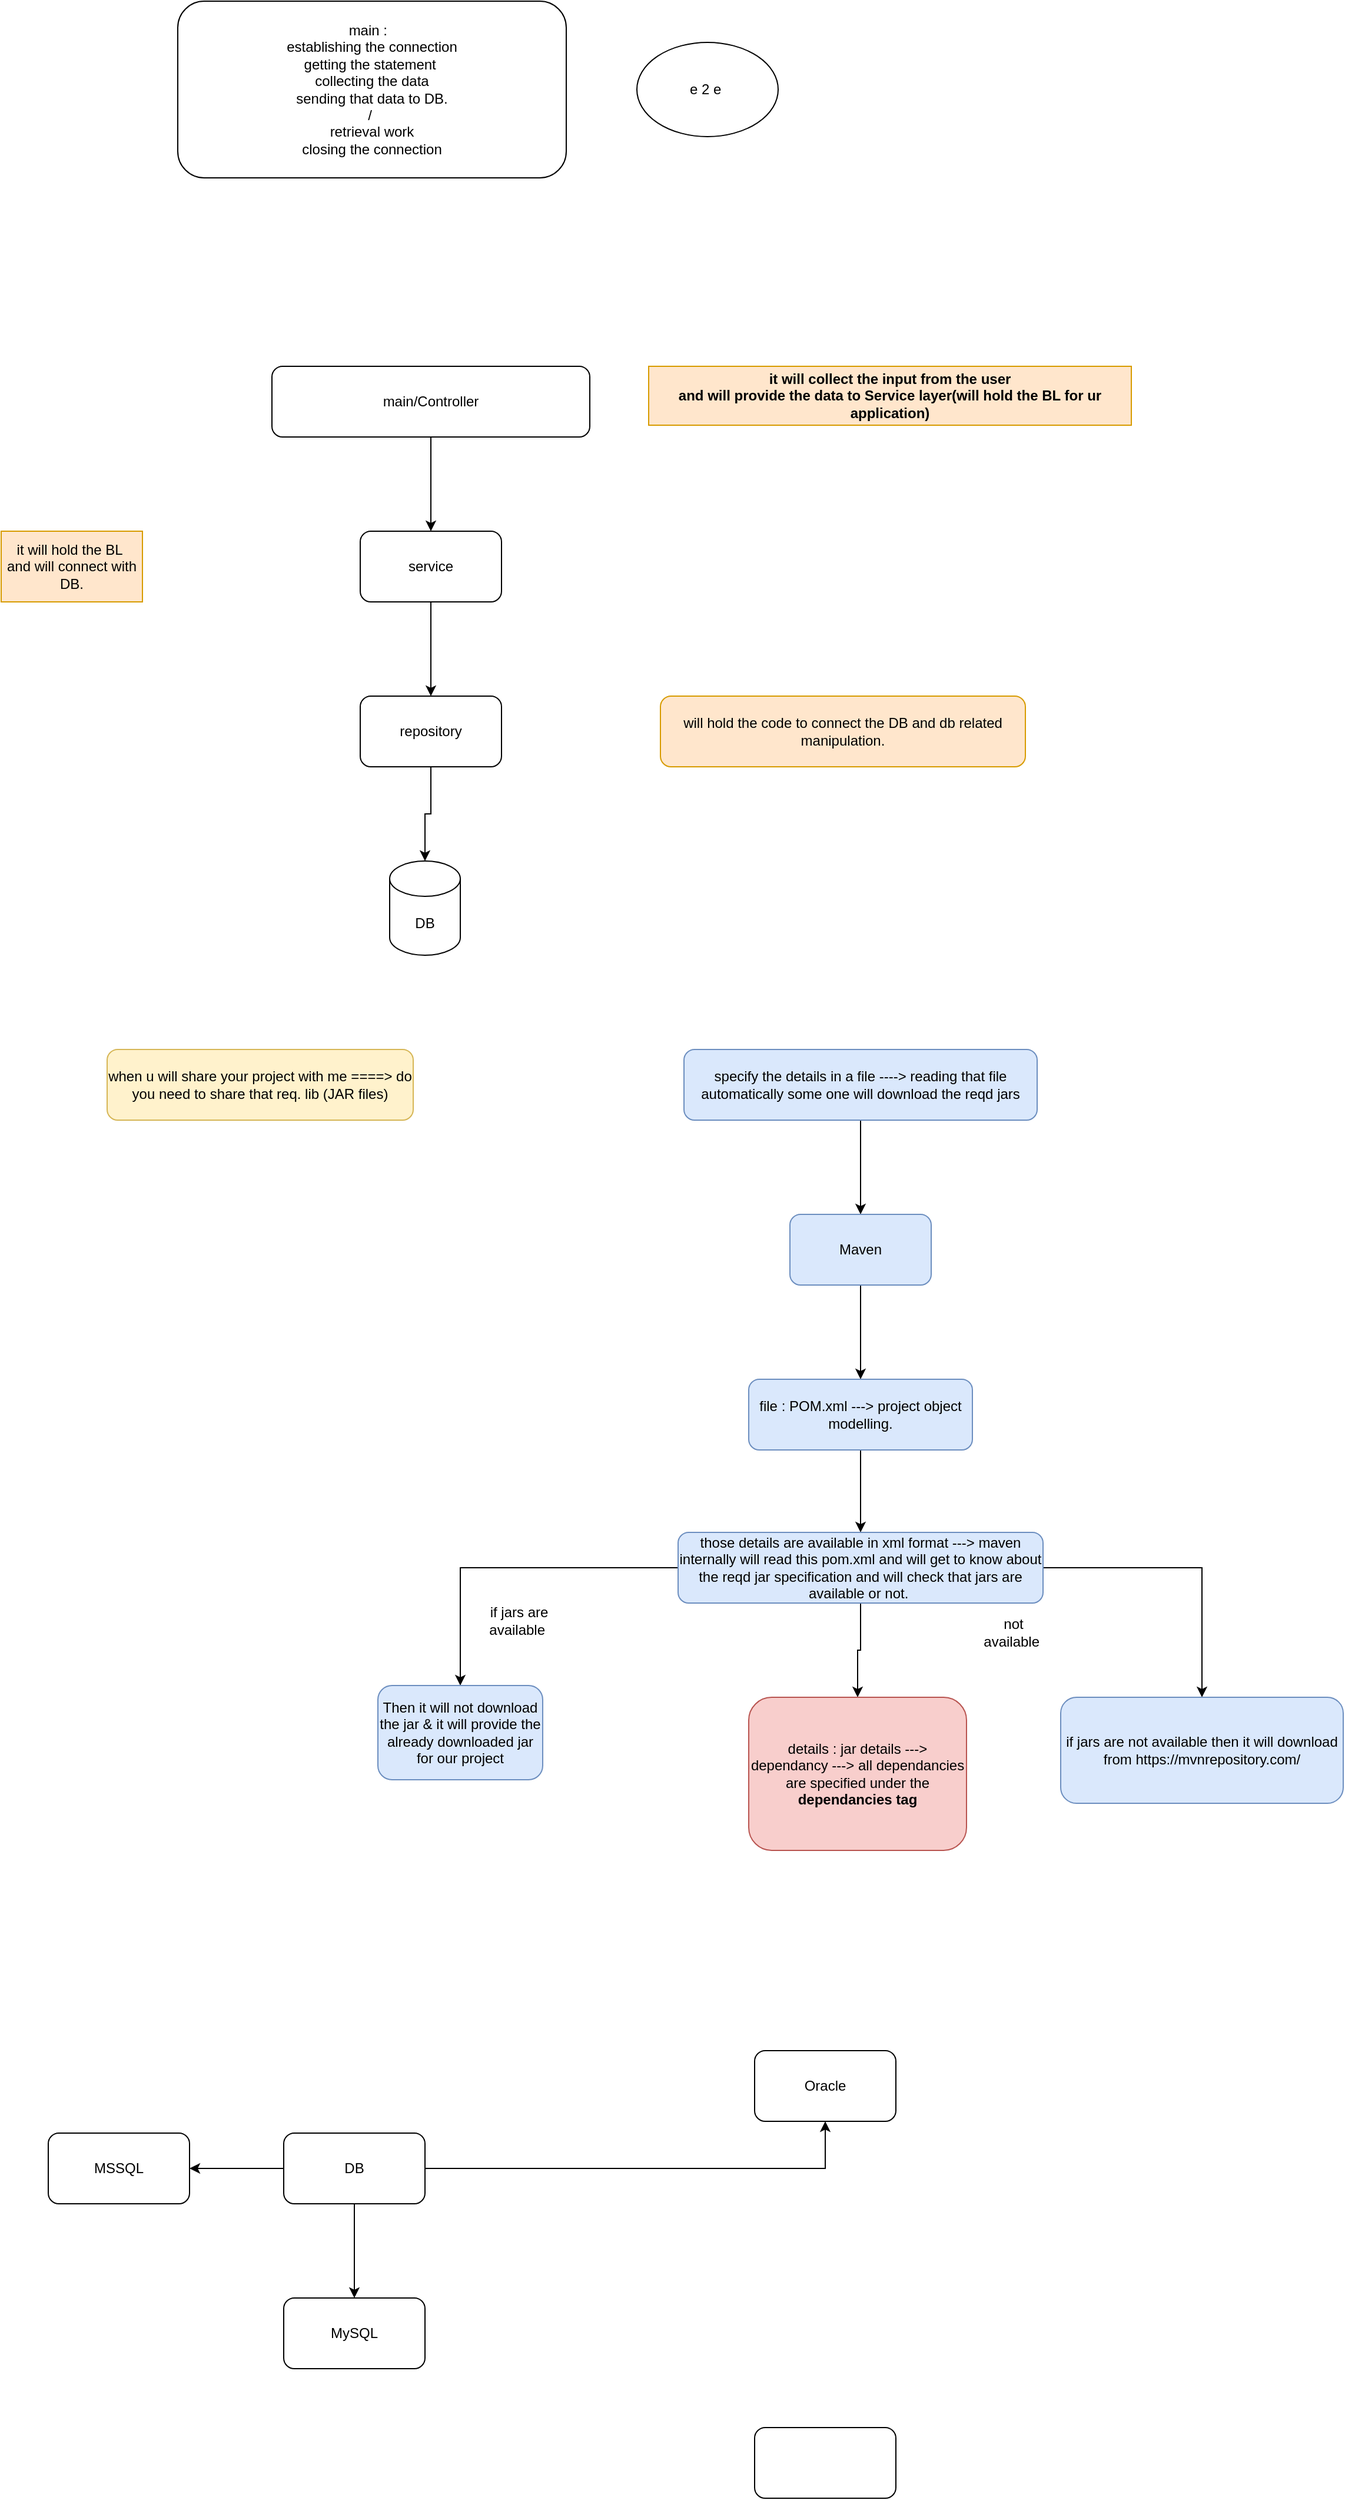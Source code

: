 <mxfile version="17.4.5" type="github" pages="3">
  <diagram id="zI5ggaKjYQIlz0j1a0CY" name="Page-1">
    <mxGraphModel dx="1422" dy="786" grid="1" gridSize="10" guides="1" tooltips="1" connect="1" arrows="1" fold="1" page="1" pageScale="1" pageWidth="850" pageHeight="1100" math="0" shadow="0">
      <root>
        <mxCell id="0" />
        <mxCell id="1" parent="0" />
        <mxCell id="7WwlnYM1GJWEvAJwX8uH-1" value="main :&amp;nbsp;&amp;nbsp;&lt;br&gt;establishing the connection&lt;br&gt;getting the statement&amp;nbsp;&lt;br&gt;collecting the data&lt;br&gt;sending that data to DB.&lt;br&gt;/&amp;nbsp;&lt;br&gt;retrieval work&lt;br&gt;closing the connection" style="rounded=1;whiteSpace=wrap;html=1;" parent="1" vertex="1">
          <mxGeometry x="170" y="50" width="330" height="150" as="geometry" />
        </mxCell>
        <mxCell id="7WwlnYM1GJWEvAJwX8uH-2" value="e 2 e&amp;nbsp;" style="ellipse;whiteSpace=wrap;html=1;" parent="1" vertex="1">
          <mxGeometry x="560" y="85" width="120" height="80" as="geometry" />
        </mxCell>
        <mxCell id="7WwlnYM1GJWEvAJwX8uH-5" value="" style="edgeStyle=orthogonalEdgeStyle;rounded=0;orthogonalLoop=1;jettySize=auto;html=1;" parent="1" source="7WwlnYM1GJWEvAJwX8uH-3" target="7WwlnYM1GJWEvAJwX8uH-4" edge="1">
          <mxGeometry relative="1" as="geometry" />
        </mxCell>
        <mxCell id="7WwlnYM1GJWEvAJwX8uH-3" value="main/Controller" style="rounded=1;whiteSpace=wrap;html=1;" parent="1" vertex="1">
          <mxGeometry x="250" y="360" width="270" height="60" as="geometry" />
        </mxCell>
        <mxCell id="7WwlnYM1GJWEvAJwX8uH-7" value="" style="edgeStyle=orthogonalEdgeStyle;rounded=0;orthogonalLoop=1;jettySize=auto;html=1;" parent="1" source="7WwlnYM1GJWEvAJwX8uH-4" target="7WwlnYM1GJWEvAJwX8uH-6" edge="1">
          <mxGeometry relative="1" as="geometry" />
        </mxCell>
        <mxCell id="7WwlnYM1GJWEvAJwX8uH-4" value="service" style="whiteSpace=wrap;html=1;rounded=1;" parent="1" vertex="1">
          <mxGeometry x="325" y="500" width="120" height="60" as="geometry" />
        </mxCell>
        <mxCell id="7WwlnYM1GJWEvAJwX8uH-9" style="edgeStyle=orthogonalEdgeStyle;rounded=0;orthogonalLoop=1;jettySize=auto;html=1;entryX=0.5;entryY=0;entryDx=0;entryDy=0;entryPerimeter=0;" parent="1" source="7WwlnYM1GJWEvAJwX8uH-6" target="7WwlnYM1GJWEvAJwX8uH-8" edge="1">
          <mxGeometry relative="1" as="geometry" />
        </mxCell>
        <mxCell id="7WwlnYM1GJWEvAJwX8uH-6" value="repository" style="whiteSpace=wrap;html=1;rounded=1;" parent="1" vertex="1">
          <mxGeometry x="325" y="640" width="120" height="60" as="geometry" />
        </mxCell>
        <mxCell id="7WwlnYM1GJWEvAJwX8uH-8" value="DB" style="shape=cylinder3;whiteSpace=wrap;html=1;boundedLbl=1;backgroundOutline=1;size=15;" parent="1" vertex="1">
          <mxGeometry x="350" y="780" width="60" height="80" as="geometry" />
        </mxCell>
        <mxCell id="7WwlnYM1GJWEvAJwX8uH-11" value="it will collect the input from the user&lt;br&gt;and will provide the data to Service layer(will hold the BL for ur application)" style="rounded=0;whiteSpace=wrap;html=1;fontStyle=1;fillColor=#ffe6cc;strokeColor=#d79b00;" parent="1" vertex="1">
          <mxGeometry x="570" y="360" width="410" height="50" as="geometry" />
        </mxCell>
        <mxCell id="7WwlnYM1GJWEvAJwX8uH-12" value="it will hold the BL&amp;nbsp;&lt;br&gt;and will connect with DB." style="rounded=0;whiteSpace=wrap;html=1;fillColor=#ffe6cc;strokeColor=#d79b00;" parent="1" vertex="1">
          <mxGeometry x="20" y="500" width="120" height="60" as="geometry" />
        </mxCell>
        <mxCell id="7WwlnYM1GJWEvAJwX8uH-13" value="will hold the code to connect the DB and db related manipulation." style="rounded=1;whiteSpace=wrap;html=1;fillColor=#ffe6cc;strokeColor=#d79b00;" parent="1" vertex="1">
          <mxGeometry x="580" y="640" width="310" height="60" as="geometry" />
        </mxCell>
        <mxCell id="7WwlnYM1GJWEvAJwX8uH-14" value="when u will share your project with me ====&amp;gt; do you need to share that req. lib (JAR files)&lt;br&gt;" style="rounded=1;whiteSpace=wrap;html=1;fillColor=#fff2cc;strokeColor=#d6b656;" parent="1" vertex="1">
          <mxGeometry x="110" y="940" width="260" height="60" as="geometry" />
        </mxCell>
        <mxCell id="7WwlnYM1GJWEvAJwX8uH-17" value="" style="edgeStyle=orthogonalEdgeStyle;rounded=0;orthogonalLoop=1;jettySize=auto;html=1;" parent="1" source="7WwlnYM1GJWEvAJwX8uH-15" target="7WwlnYM1GJWEvAJwX8uH-16" edge="1">
          <mxGeometry relative="1" as="geometry" />
        </mxCell>
        <mxCell id="7WwlnYM1GJWEvAJwX8uH-15" value="specify the details in a file ----&amp;gt; reading that file automatically some one will download the reqd jars" style="rounded=1;whiteSpace=wrap;html=1;fillColor=#dae8fc;strokeColor=#6c8ebf;" parent="1" vertex="1">
          <mxGeometry x="600" y="940" width="300" height="60" as="geometry" />
        </mxCell>
        <mxCell id="7WwlnYM1GJWEvAJwX8uH-19" value="" style="edgeStyle=orthogonalEdgeStyle;rounded=0;orthogonalLoop=1;jettySize=auto;html=1;" parent="1" source="7WwlnYM1GJWEvAJwX8uH-16" target="7WwlnYM1GJWEvAJwX8uH-18" edge="1">
          <mxGeometry relative="1" as="geometry" />
        </mxCell>
        <mxCell id="7WwlnYM1GJWEvAJwX8uH-16" value="Maven" style="whiteSpace=wrap;html=1;fillColor=#dae8fc;strokeColor=#6c8ebf;rounded=1;" parent="1" vertex="1">
          <mxGeometry x="690" y="1080" width="120" height="60" as="geometry" />
        </mxCell>
        <mxCell id="7WwlnYM1GJWEvAJwX8uH-21" value="" style="edgeStyle=orthogonalEdgeStyle;rounded=0;orthogonalLoop=1;jettySize=auto;html=1;" parent="1" source="7WwlnYM1GJWEvAJwX8uH-18" target="7WwlnYM1GJWEvAJwX8uH-20" edge="1">
          <mxGeometry relative="1" as="geometry" />
        </mxCell>
        <mxCell id="7WwlnYM1GJWEvAJwX8uH-18" value="file : POM.xml ---&amp;gt; project object modelling." style="whiteSpace=wrap;html=1;fillColor=#dae8fc;strokeColor=#6c8ebf;rounded=1;" parent="1" vertex="1">
          <mxGeometry x="655" y="1220" width="190" height="60" as="geometry" />
        </mxCell>
        <mxCell id="7WwlnYM1GJWEvAJwX8uH-23" value="" style="edgeStyle=orthogonalEdgeStyle;rounded=0;orthogonalLoop=1;jettySize=auto;html=1;" parent="1" source="7WwlnYM1GJWEvAJwX8uH-20" target="7WwlnYM1GJWEvAJwX8uH-22" edge="1">
          <mxGeometry relative="1" as="geometry" />
        </mxCell>
        <mxCell id="7WwlnYM1GJWEvAJwX8uH-27" value="" style="edgeStyle=orthogonalEdgeStyle;rounded=0;orthogonalLoop=1;jettySize=auto;html=1;" parent="1" source="7WwlnYM1GJWEvAJwX8uH-20" target="7WwlnYM1GJWEvAJwX8uH-26" edge="1">
          <mxGeometry relative="1" as="geometry" />
        </mxCell>
        <mxCell id="7WwlnYM1GJWEvAJwX8uH-29" value="" style="edgeStyle=orthogonalEdgeStyle;rounded=0;orthogonalLoop=1;jettySize=auto;html=1;" parent="1" source="7WwlnYM1GJWEvAJwX8uH-20" target="7WwlnYM1GJWEvAJwX8uH-28" edge="1">
          <mxGeometry relative="1" as="geometry" />
        </mxCell>
        <mxCell id="7WwlnYM1GJWEvAJwX8uH-20" value="those details are available in xml format ---&amp;gt; maven internally will read this pom.xml and will get to know about the reqd jar specification and will check that jars are available or not.&amp;nbsp;" style="whiteSpace=wrap;html=1;fillColor=#dae8fc;strokeColor=#6c8ebf;rounded=1;" parent="1" vertex="1">
          <mxGeometry x="595" y="1350" width="310" height="60" as="geometry" />
        </mxCell>
        <mxCell id="7WwlnYM1GJWEvAJwX8uH-22" value="Then it will not download the jar &amp;amp; it will provide the already downloaded jar for our project" style="whiteSpace=wrap;html=1;fillColor=#dae8fc;strokeColor=#6c8ebf;rounded=1;" parent="1" vertex="1">
          <mxGeometry x="340" y="1480" width="140" height="80" as="geometry" />
        </mxCell>
        <mxCell id="7WwlnYM1GJWEvAJwX8uH-24" value="if jars are available&amp;nbsp;" style="text;html=1;strokeColor=none;fillColor=none;align=center;verticalAlign=middle;whiteSpace=wrap;rounded=0;" parent="1" vertex="1">
          <mxGeometry x="430" y="1410" width="60" height="30" as="geometry" />
        </mxCell>
        <mxCell id="7WwlnYM1GJWEvAJwX8uH-25" value="not available&amp;nbsp;" style="text;html=1;strokeColor=none;fillColor=none;align=center;verticalAlign=middle;whiteSpace=wrap;rounded=0;" parent="1" vertex="1">
          <mxGeometry x="850" y="1420" width="60" height="30" as="geometry" />
        </mxCell>
        <mxCell id="7WwlnYM1GJWEvAJwX8uH-26" value="if jars are not available then it will download from&amp;nbsp;https://mvnrepository.com/&lt;br&gt;" style="whiteSpace=wrap;html=1;fillColor=#dae8fc;strokeColor=#6c8ebf;rounded=1;" parent="1" vertex="1">
          <mxGeometry x="920" y="1490" width="240" height="90" as="geometry" />
        </mxCell>
        <mxCell id="7WwlnYM1GJWEvAJwX8uH-28" value="details : jar details ---&amp;gt; dependancy ---&amp;gt; all dependancies are specified under the &lt;b&gt;dependancies tag&lt;/b&gt;" style="whiteSpace=wrap;html=1;fillColor=#f8cecc;strokeColor=#b85450;rounded=1;" parent="1" vertex="1">
          <mxGeometry x="655" y="1490" width="185" height="130" as="geometry" />
        </mxCell>
        <mxCell id="7WwlnYM1GJWEvAJwX8uH-32" value="" style="edgeStyle=orthogonalEdgeStyle;rounded=0;orthogonalLoop=1;jettySize=auto;html=1;" parent="1" source="7WwlnYM1GJWEvAJwX8uH-30" target="7WwlnYM1GJWEvAJwX8uH-31" edge="1">
          <mxGeometry relative="1" as="geometry" />
        </mxCell>
        <mxCell id="7WwlnYM1GJWEvAJwX8uH-34" value="" style="edgeStyle=orthogonalEdgeStyle;rounded=0;orthogonalLoop=1;jettySize=auto;html=1;" parent="1" source="7WwlnYM1GJWEvAJwX8uH-30" target="7WwlnYM1GJWEvAJwX8uH-33" edge="1">
          <mxGeometry relative="1" as="geometry" />
        </mxCell>
        <mxCell id="7WwlnYM1GJWEvAJwX8uH-36" value="" style="edgeStyle=orthogonalEdgeStyle;rounded=0;orthogonalLoop=1;jettySize=auto;html=1;" parent="1" source="7WwlnYM1GJWEvAJwX8uH-30" target="7WwlnYM1GJWEvAJwX8uH-35" edge="1">
          <mxGeometry relative="1" as="geometry" />
        </mxCell>
        <mxCell id="7WwlnYM1GJWEvAJwX8uH-30" value="DB" style="rounded=1;whiteSpace=wrap;html=1;" parent="1" vertex="1">
          <mxGeometry x="260" y="1860" width="120" height="60" as="geometry" />
        </mxCell>
        <mxCell id="7WwlnYM1GJWEvAJwX8uH-31" value="Oracle" style="whiteSpace=wrap;html=1;rounded=1;" parent="1" vertex="1">
          <mxGeometry x="660" y="1790" width="120" height="60" as="geometry" />
        </mxCell>
        <mxCell id="7WwlnYM1GJWEvAJwX8uH-33" value="MySQL" style="whiteSpace=wrap;html=1;rounded=1;" parent="1" vertex="1">
          <mxGeometry x="260" y="2000" width="120" height="60" as="geometry" />
        </mxCell>
        <mxCell id="7WwlnYM1GJWEvAJwX8uH-35" value="MSSQL" style="whiteSpace=wrap;html=1;rounded=1;" parent="1" vertex="1">
          <mxGeometry x="60" y="1860" width="120" height="60" as="geometry" />
        </mxCell>
        <mxCell id="aRqvyK4Hf8w9qSslgUci-1" value="" style="rounded=1;whiteSpace=wrap;html=1;" vertex="1" parent="1">
          <mxGeometry x="660" y="2110" width="120" height="60" as="geometry" />
        </mxCell>
      </root>
    </mxGraphModel>
  </diagram>
  <diagram id="GkXexAtL-lwZ5EBFtwrU" name="wrapper classes">
    <mxGraphModel dx="2272" dy="1886" grid="1" gridSize="10" guides="1" tooltips="1" connect="1" arrows="1" fold="1" page="1" pageScale="1" pageWidth="850" pageHeight="1100" math="0" shadow="0">
      <root>
        <mxCell id="0" />
        <mxCell id="1" parent="0" />
        <mxCell id="8-5iHIEmA53QddnKKJ-5-32" value="" style="rounded=1;whiteSpace=wrap;html=1;fontSize=18;fillColor=#f5f5f5;fontColor=#333333;strokeColor=#666666;" vertex="1" parent="1">
          <mxGeometry x="-170" y="670" width="830" height="250" as="geometry" />
        </mxCell>
        <mxCell id="8-5iHIEmA53QddnKKJ-5-3" value="" style="edgeStyle=orthogonalEdgeStyle;rounded=0;orthogonalLoop=1;jettySize=auto;html=1;fontSize=18;" edge="1" parent="1" source="8-5iHIEmA53QddnKKJ-5-1" target="8-5iHIEmA53QddnKKJ-5-2">
          <mxGeometry relative="1" as="geometry" />
        </mxCell>
        <mxCell id="8-5iHIEmA53QddnKKJ-5-17" value="" style="edgeStyle=orthogonalEdgeStyle;rounded=0;orthogonalLoop=1;jettySize=auto;html=1;fontSize=18;" edge="1" parent="1" source="8-5iHIEmA53QddnKKJ-5-1" target="8-5iHIEmA53QddnKKJ-5-16">
          <mxGeometry relative="1" as="geometry" />
        </mxCell>
        <mxCell id="8-5iHIEmA53QddnKKJ-5-19" value="" style="edgeStyle=orthogonalEdgeStyle;rounded=0;orthogonalLoop=1;jettySize=auto;html=1;fontSize=18;" edge="1" parent="1" source="8-5iHIEmA53QddnKKJ-5-1" target="8-5iHIEmA53QddnKKJ-5-18">
          <mxGeometry relative="1" as="geometry" />
        </mxCell>
        <mxCell id="8-5iHIEmA53QddnKKJ-5-1" value="Object" style="rounded=1;whiteSpace=wrap;html=1;fontSize=18;" vertex="1" parent="1">
          <mxGeometry x="370" y="70" width="120" height="60" as="geometry" />
        </mxCell>
        <mxCell id="8-5iHIEmA53QddnKKJ-5-5" value="" style="edgeStyle=orthogonalEdgeStyle;rounded=0;orthogonalLoop=1;jettySize=auto;html=1;fontSize=18;" edge="1" parent="1" source="8-5iHIEmA53QddnKKJ-5-2" target="8-5iHIEmA53QddnKKJ-5-4">
          <mxGeometry relative="1" as="geometry" />
        </mxCell>
        <mxCell id="8-5iHIEmA53QddnKKJ-5-7" value="" style="edgeStyle=orthogonalEdgeStyle;rounded=0;orthogonalLoop=1;jettySize=auto;html=1;fontSize=18;" edge="1" parent="1" source="8-5iHIEmA53QddnKKJ-5-2" target="8-5iHIEmA53QddnKKJ-5-6">
          <mxGeometry relative="1" as="geometry" />
        </mxCell>
        <mxCell id="8-5iHIEmA53QddnKKJ-5-9" value="" style="edgeStyle=orthogonalEdgeStyle;rounded=0;orthogonalLoop=1;jettySize=auto;html=1;fontSize=18;" edge="1" parent="1" source="8-5iHIEmA53QddnKKJ-5-2" target="8-5iHIEmA53QddnKKJ-5-8">
          <mxGeometry relative="1" as="geometry" />
        </mxCell>
        <mxCell id="8-5iHIEmA53QddnKKJ-5-11" value="" style="edgeStyle=orthogonalEdgeStyle;rounded=0;orthogonalLoop=1;jettySize=auto;html=1;fontSize=18;" edge="1" parent="1" source="8-5iHIEmA53QddnKKJ-5-2" target="8-5iHIEmA53QddnKKJ-5-10">
          <mxGeometry relative="1" as="geometry" />
        </mxCell>
        <mxCell id="8-5iHIEmA53QddnKKJ-5-13" value="" style="edgeStyle=orthogonalEdgeStyle;rounded=0;orthogonalLoop=1;jettySize=auto;html=1;fontSize=18;" edge="1" parent="1" source="8-5iHIEmA53QddnKKJ-5-2" target="8-5iHIEmA53QddnKKJ-5-12">
          <mxGeometry relative="1" as="geometry" />
        </mxCell>
        <mxCell id="8-5iHIEmA53QddnKKJ-5-15" value="" style="edgeStyle=orthogonalEdgeStyle;rounded=0;orthogonalLoop=1;jettySize=auto;html=1;fontSize=18;" edge="1" parent="1" source="8-5iHIEmA53QddnKKJ-5-2" target="8-5iHIEmA53QddnKKJ-5-14">
          <mxGeometry relative="1" as="geometry" />
        </mxCell>
        <mxCell id="8-5iHIEmA53QddnKKJ-5-2" value="Number" style="whiteSpace=wrap;html=1;rounded=1;fontSize=18;" vertex="1" parent="1">
          <mxGeometry x="370" y="210" width="120" height="60" as="geometry" />
        </mxCell>
        <mxCell id="8-5iHIEmA53QddnKKJ-5-4" value="Integer" style="whiteSpace=wrap;html=1;rounded=1;fontSize=18;" vertex="1" parent="1">
          <mxGeometry x="-100" y="310" width="120" height="60" as="geometry" />
        </mxCell>
        <mxCell id="8-5iHIEmA53QddnKKJ-5-6" value="Long" style="whiteSpace=wrap;html=1;rounded=1;fontSize=18;" vertex="1" parent="1">
          <mxGeometry x="60" y="310" width="120" height="60" as="geometry" />
        </mxCell>
        <mxCell id="8-5iHIEmA53QddnKKJ-5-8" value="Short" style="whiteSpace=wrap;html=1;rounded=1;fontSize=18;" vertex="1" parent="1">
          <mxGeometry x="230" y="310" width="120" height="60" as="geometry" />
        </mxCell>
        <mxCell id="8-5iHIEmA53QddnKKJ-5-10" value="Byte" style="whiteSpace=wrap;html=1;rounded=1;fontSize=18;" vertex="1" parent="1">
          <mxGeometry x="370" y="350" width="120" height="60" as="geometry" />
        </mxCell>
        <mxCell id="8-5iHIEmA53QddnKKJ-5-12" value="Float" style="whiteSpace=wrap;html=1;rounded=1;fontSize=18;" vertex="1" parent="1">
          <mxGeometry x="550" y="310" width="120" height="60" as="geometry" />
        </mxCell>
        <mxCell id="8-5iHIEmA53QddnKKJ-5-14" value="Double" style="whiteSpace=wrap;html=1;rounded=1;fontSize=18;" vertex="1" parent="1">
          <mxGeometry x="760" y="310" width="120" height="60" as="geometry" />
        </mxCell>
        <mxCell id="8-5iHIEmA53QddnKKJ-5-16" value="Boolean" style="whiteSpace=wrap;html=1;rounded=1;fontSize=18;" vertex="1" parent="1">
          <mxGeometry x="1010" y="200" width="120" height="60" as="geometry" />
        </mxCell>
        <mxCell id="8-5iHIEmA53QddnKKJ-5-18" value="Character" style="whiteSpace=wrap;html=1;rounded=1;fontSize=18;" vertex="1" parent="1">
          <mxGeometry x="930" y="390" width="120" height="60" as="geometry" />
        </mxCell>
        <mxCell id="8-5iHIEmA53QddnKKJ-5-20" value="" style="endArrow=none;dashed=1;html=1;rounded=0;fontSize=18;" edge="1" parent="1">
          <mxGeometry width="50" height="50" relative="1" as="geometry">
            <mxPoint x="890" y="560" as="sourcePoint" />
            <mxPoint x="910" y="40" as="targetPoint" />
          </mxGeometry>
        </mxCell>
        <mxCell id="8-5iHIEmA53QddnKKJ-5-21" value="AC" style="text;html=1;strokeColor=none;fillColor=none;align=center;verticalAlign=middle;whiteSpace=wrap;rounded=0;fontSize=18;" vertex="1" parent="1">
          <mxGeometry x="320" y="170" width="60" height="30" as="geometry" />
        </mxCell>
        <mxCell id="8-5iHIEmA53QddnKKJ-5-22" value="Why Wrapper classes?&lt;br&gt;collection / network ---&amp;gt; we can&#39;t provide the info&lt;br&gt;in terms of primitive values---&amp;gt; in terms of object&lt;br&gt;---&amp;gt; for every primitive type they designed a class &amp;amp; group of all those classes are reffered as wrapper classes.&lt;br&gt;" style="rounded=1;whiteSpace=wrap;html=1;fontSize=18;" vertex="1" parent="1">
          <mxGeometry x="-180" y="80" width="440" height="130" as="geometry" />
        </mxCell>
        <mxCell id="8-5iHIEmA53QddnKKJ-5-23" value="Actor" style="shape=umlActor;verticalLabelPosition=bottom;verticalAlign=top;html=1;outlineConnect=0;fontSize=18;" vertex="1" parent="1">
          <mxGeometry x="-10" y="480" width="70" height="150" as="geometry" />
        </mxCell>
        <mxCell id="8-5iHIEmA53QddnKKJ-5-24" value="Actor" style="shape=umlActor;verticalLabelPosition=bottom;verticalAlign=top;html=1;outlineConnect=0;fontSize=18;" vertex="1" parent="1">
          <mxGeometry x="380" y="470" width="30" height="60" as="geometry" />
        </mxCell>
        <mxCell id="8-5iHIEmA53QddnKKJ-5-25" value="" style="rounded=1;whiteSpace=wrap;html=1;fontSize=18;" vertex="1" parent="1">
          <mxGeometry x="120" y="410" width="170" height="170" as="geometry" />
        </mxCell>
        <mxCell id="8-5iHIEmA53QddnKKJ-5-26" value="" style="endArrow=classic;html=1;rounded=0;fontSize=18;" edge="1" parent="1">
          <mxGeometry width="50" height="50" relative="1" as="geometry">
            <mxPoint x="130" y="770" as="sourcePoint" />
            <mxPoint x="370" y="770" as="targetPoint" />
          </mxGeometry>
        </mxCell>
        <mxCell id="8-5iHIEmA53QddnKKJ-5-27" value="Premitive" style="rounded=1;whiteSpace=wrap;html=1;fontSize=18;" vertex="1" parent="1">
          <mxGeometry x="-50" y="730" width="120" height="60" as="geometry" />
        </mxCell>
        <mxCell id="8-5iHIEmA53QddnKKJ-5-28" value="Object" style="rounded=1;whiteSpace=wrap;html=1;fontSize=18;" vertex="1" parent="1">
          <mxGeometry x="440" y="730" width="120" height="60" as="geometry" />
        </mxCell>
        <mxCell id="8-5iHIEmA53QddnKKJ-5-29" value="Autoboxing" style="text;html=1;strokeColor=#6c8ebf;fillColor=#dae8fc;align=center;verticalAlign=middle;whiteSpace=wrap;rounded=0;fontSize=18;" vertex="1" parent="1">
          <mxGeometry x="190.5" y="720" width="100" height="30" as="geometry" />
        </mxCell>
        <mxCell id="8-5iHIEmA53QddnKKJ-5-30" value="Unboxing" style="text;html=1;strokeColor=#9673a6;fillColor=#e1d5e7;align=center;verticalAlign=middle;whiteSpace=wrap;rounded=0;fontSize=18;" vertex="1" parent="1">
          <mxGeometry x="201" y="830" width="79" height="30" as="geometry" />
        </mxCell>
        <mxCell id="8-5iHIEmA53QddnKKJ-5-31" value="" style="endArrow=classic;html=1;rounded=0;fontSize=18;" edge="1" parent="1">
          <mxGeometry width="50" height="50" relative="1" as="geometry">
            <mxPoint x="360" y="810" as="sourcePoint" />
            <mxPoint x="130" y="810" as="targetPoint" />
          </mxGeometry>
        </mxCell>
        <mxCell id="8-5iHIEmA53QddnKKJ-5-33" value="Every wrapper class have 2 constructors except &lt;b&gt;character.&lt;br&gt;1. it will accept the data of the same type(primitive)&lt;br&gt;2. it will accept string&amp;nbsp;&lt;br&gt;&lt;br&gt;&lt;/b&gt;" style="rounded=1;whiteSpace=wrap;html=1;fontSize=18;fillColor=#f8cecc;strokeColor=#b85450;" vertex="1" parent="1">
          <mxGeometry x="530" y="-80" width="490" height="140" as="geometry" />
        </mxCell>
      </root>
    </mxGraphModel>
  </diagram>
  <diagram id="Vku8DlGlqnmvaQjABeAh" name="Collection">
    <mxGraphModel dx="1422" dy="786" grid="1" gridSize="10" guides="1" tooltips="1" connect="1" arrows="1" fold="1" page="1" pageScale="1" pageWidth="850" pageHeight="1100" math="0" shadow="0">
      <root>
        <mxCell id="0" />
        <mxCell id="1" parent="0" />
        <mxCell id="QtZnDC1-5KCmqLL9KWtU-24" value="" style="rounded=1;whiteSpace=wrap;html=1;fontSize=18;" vertex="1" parent="1">
          <mxGeometry x="60" y="990" width="450" height="430" as="geometry" />
        </mxCell>
        <mxCell id="QtZnDC1-5KCmqLL9KWtU-3" value="" style="edgeStyle=orthogonalEdgeStyle;rounded=0;orthogonalLoop=1;jettySize=auto;html=1;fontSize=18;" edge="1" parent="1" source="QtZnDC1-5KCmqLL9KWtU-1" target="QtZnDC1-5KCmqLL9KWtU-2">
          <mxGeometry relative="1" as="geometry" />
        </mxCell>
        <mxCell id="QtZnDC1-5KCmqLL9KWtU-1" value="Collection" style="rounded=1;whiteSpace=wrap;html=1;fontSize=18;" vertex="1" parent="1">
          <mxGeometry x="220" y="110" width="220" height="60" as="geometry" />
        </mxCell>
        <mxCell id="QtZnDC1-5KCmqLL9KWtU-5" value="" style="edgeStyle=orthogonalEdgeStyle;rounded=0;orthogonalLoop=1;jettySize=auto;html=1;fontSize=18;" edge="1" parent="1" source="QtZnDC1-5KCmqLL9KWtU-2" target="QtZnDC1-5KCmqLL9KWtU-4">
          <mxGeometry relative="1" as="geometry" />
        </mxCell>
        <mxCell id="QtZnDC1-5KCmqLL9KWtU-2" value="Collection is an object which is capable to hold multiple objects" style="whiteSpace=wrap;html=1;fontSize=18;rounded=1;" vertex="1" parent="1">
          <mxGeometry x="175" y="260" width="310" height="60" as="geometry" />
        </mxCell>
        <mxCell id="QtZnDC1-5KCmqLL9KWtU-7" value="" style="edgeStyle=orthogonalEdgeStyle;rounded=0;orthogonalLoop=1;jettySize=auto;html=1;fontSize=18;" edge="1" parent="1" source="QtZnDC1-5KCmqLL9KWtU-4" target="QtZnDC1-5KCmqLL9KWtU-6">
          <mxGeometry relative="1" as="geometry" />
        </mxCell>
        <mxCell id="QtZnDC1-5KCmqLL9KWtU-4" value="They are self growable." style="whiteSpace=wrap;html=1;fontSize=18;rounded=1;" vertex="1" parent="1">
          <mxGeometry x="270" y="400" width="120" height="60" as="geometry" />
        </mxCell>
        <mxCell id="QtZnDC1-5KCmqLL9KWtU-6" value="Types of Collection : 1. one Dim.&lt;br&gt;2. Two Dim." style="whiteSpace=wrap;html=1;fontSize=18;rounded=1;" vertex="1" parent="1">
          <mxGeometry x="250" y="550" width="160" height="100" as="geometry" />
        </mxCell>
        <mxCell id="QtZnDC1-5KCmqLL9KWtU-10" value="" style="edgeStyle=orthogonalEdgeStyle;rounded=0;orthogonalLoop=1;jettySize=auto;html=1;fontSize=18;" edge="1" parent="1" source="QtZnDC1-5KCmqLL9KWtU-8" target="QtZnDC1-5KCmqLL9KWtU-9">
          <mxGeometry relative="1" as="geometry" />
        </mxCell>
        <mxCell id="QtZnDC1-5KCmqLL9KWtU-12" value="" style="edgeStyle=orthogonalEdgeStyle;rounded=0;orthogonalLoop=1;jettySize=auto;html=1;fontSize=18;" edge="1" parent="1" source="QtZnDC1-5KCmqLL9KWtU-8" target="QtZnDC1-5KCmqLL9KWtU-11">
          <mxGeometry relative="1" as="geometry" />
        </mxCell>
        <mxCell id="QtZnDC1-5KCmqLL9KWtU-14" value="" style="edgeStyle=orthogonalEdgeStyle;rounded=0;orthogonalLoop=1;jettySize=auto;html=1;fontSize=18;" edge="1" parent="1" source="QtZnDC1-5KCmqLL9KWtU-8" target="QtZnDC1-5KCmqLL9KWtU-13">
          <mxGeometry relative="1" as="geometry" />
        </mxCell>
        <mxCell id="QtZnDC1-5KCmqLL9KWtU-8" value="Collection" style="rounded=1;whiteSpace=wrap;html=1;fontSize=18;" vertex="1" parent="1">
          <mxGeometry x="350" y="710" width="120" height="60" as="geometry" />
        </mxCell>
        <mxCell id="QtZnDC1-5KCmqLL9KWtU-9" value="List" style="whiteSpace=wrap;html=1;fontSize=18;rounded=1;" vertex="1" parent="1">
          <mxGeometry x="150" y="830" width="120" height="60" as="geometry" />
        </mxCell>
        <mxCell id="QtZnDC1-5KCmqLL9KWtU-11" value="Set" style="whiteSpace=wrap;html=1;fontSize=18;rounded=1;" vertex="1" parent="1">
          <mxGeometry x="350" y="830" width="120" height="60" as="geometry" />
        </mxCell>
        <mxCell id="QtZnDC1-5KCmqLL9KWtU-13" value="Queue" style="whiteSpace=wrap;html=1;fontSize=18;rounded=1;" vertex="1" parent="1">
          <mxGeometry x="530" y="830" width="120" height="60" as="geometry" />
        </mxCell>
        <mxCell id="QtZnDC1-5KCmqLL9KWtU-17" value="" style="edgeStyle=orthogonalEdgeStyle;rounded=0;orthogonalLoop=1;jettySize=auto;html=1;fontSize=18;" edge="1" parent="1" source="QtZnDC1-5KCmqLL9KWtU-15" target="QtZnDC1-5KCmqLL9KWtU-16">
          <mxGeometry relative="1" as="geometry" />
        </mxCell>
        <mxCell id="QtZnDC1-5KCmqLL9KWtU-15" value="Collection" style="rounded=1;whiteSpace=wrap;html=1;fontSize=18;" vertex="1" parent="1">
          <mxGeometry x="790" y="710" width="120" height="60" as="geometry" />
        </mxCell>
        <mxCell id="QtZnDC1-5KCmqLL9KWtU-16" value="Map" style="whiteSpace=wrap;html=1;fontSize=18;rounded=1;" vertex="1" parent="1">
          <mxGeometry x="790" y="850" width="120" height="60" as="geometry" />
        </mxCell>
        <mxCell id="QtZnDC1-5KCmqLL9KWtU-18" value="" style="endArrow=none;dashed=1;html=1;dashPattern=1 3;strokeWidth=2;rounded=0;fontSize=18;" edge="1" parent="1">
          <mxGeometry width="50" height="50" relative="1" as="geometry">
            <mxPoint x="730" y="980" as="sourcePoint" />
            <mxPoint x="730" y="650" as="targetPoint" />
          </mxGeometry>
        </mxCell>
        <mxCell id="QtZnDC1-5KCmqLL9KWtU-21" value="" style="edgeStyle=orthogonalEdgeStyle;rounded=0;orthogonalLoop=1;jettySize=auto;html=1;fontSize=18;" edge="1" parent="1" source="QtZnDC1-5KCmqLL9KWtU-19" target="QtZnDC1-5KCmqLL9KWtU-20">
          <mxGeometry relative="1" as="geometry" />
        </mxCell>
        <mxCell id="QtZnDC1-5KCmqLL9KWtU-19" value="Interface" style="rounded=1;whiteSpace=wrap;html=1;fontSize=18;" vertex="1" parent="1">
          <mxGeometry x="120" y="1020" width="210" height="60" as="geometry" />
        </mxCell>
        <mxCell id="QtZnDC1-5KCmqLL9KWtU-23" value="" style="edgeStyle=orthogonalEdgeStyle;rounded=0;orthogonalLoop=1;jettySize=auto;html=1;fontSize=18;" edge="1" parent="1" source="QtZnDC1-5KCmqLL9KWtU-20" target="QtZnDC1-5KCmqLL9KWtU-22">
          <mxGeometry relative="1" as="geometry" />
        </mxCell>
        <mxCell id="QtZnDC1-5KCmqLL9KWtU-20" value="Abstract Class" style="whiteSpace=wrap;html=1;fontSize=18;rounded=1;" vertex="1" parent="1">
          <mxGeometry x="165" y="1160" width="120" height="60" as="geometry" />
        </mxCell>
        <mxCell id="QtZnDC1-5KCmqLL9KWtU-22" value="Concrete Classes" style="whiteSpace=wrap;html=1;fontSize=18;rounded=1;" vertex="1" parent="1">
          <mxGeometry x="165" y="1300" width="120" height="60" as="geometry" />
        </mxCell>
        <mxCell id="QtZnDC1-5KCmqLL9KWtU-25" value="10" style="text;html=1;strokeColor=none;fillColor=none;align=center;verticalAlign=middle;whiteSpace=wrap;rounded=0;fontSize=18;" vertex="1" parent="1">
          <mxGeometry x="330" y="1050" width="120" height="30" as="geometry" />
        </mxCell>
        <mxCell id="QtZnDC1-5KCmqLL9KWtU-26" value="5/10" style="text;html=1;strokeColor=none;fillColor=none;align=center;verticalAlign=middle;whiteSpace=wrap;rounded=0;fontSize=18;" vertex="1" parent="1">
          <mxGeometry x="300" y="1175" width="60" height="30" as="geometry" />
        </mxCell>
        <mxCell id="QtZnDC1-5KCmqLL9KWtU-27" value="5" style="text;html=1;strokeColor=none;fillColor=none;align=center;verticalAlign=middle;whiteSpace=wrap;rounded=0;fontSize=18;" vertex="1" parent="1">
          <mxGeometry x="290" y="1320" width="60" height="30" as="geometry" />
        </mxCell>
        <mxCell id="QtZnDC1-5KCmqLL9KWtU-28" value="List : to hold the duplicates&amp;nbsp;&lt;br&gt;1. ArrayLIst : Searching is the priority&amp;nbsp;&lt;br&gt;2. LinkedList : random insertion and deletion is the priority.&amp;nbsp;&lt;br&gt;3. Vector(legacy collection)" style="rounded=1;whiteSpace=wrap;html=1;fontSize=18;" vertex="1" parent="1">
          <mxGeometry x="70" y="1530" width="230" height="210" as="geometry" />
        </mxCell>
        <mxCell id="QtZnDC1-5KCmqLL9KWtU-29" value="" style="rounded=1;whiteSpace=wrap;html=1;fontSize=18;" vertex="1" parent="1">
          <mxGeometry x="410" y="1500" width="400" height="280" as="geometry" />
        </mxCell>
      </root>
    </mxGraphModel>
  </diagram>
</mxfile>
